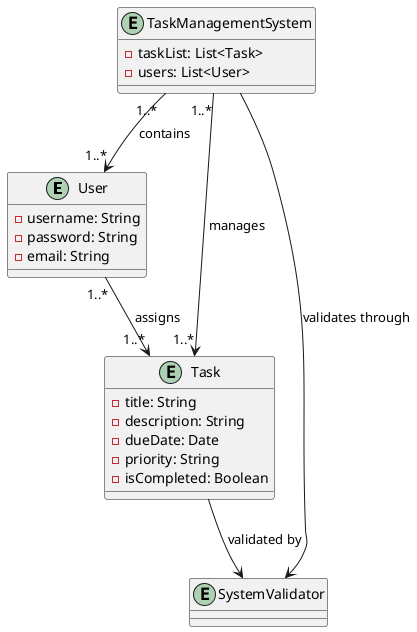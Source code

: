 @startuml

entity User {
    - username: String
    - password: String
    - email: String
}

entity Task {
    - title: String
    - description: String
    - dueDate: Date
    - priority: String
    - isCompleted: Boolean
}

entity TaskManagementSystem {
    - taskList: List<Task>
    - users: List<User>
}

entity SystemValidator {
}

User "1..*"--> "1..*" Task : "assigns"
TaskManagementSystem "1..*" --> "1..*" Task : "manages"
TaskManagementSystem"1..*" --> "1..*" User : "contains"
TaskManagementSystem --> SystemValidator : "validates through"
Task --> SystemValidator : "validated by"

@enduml
